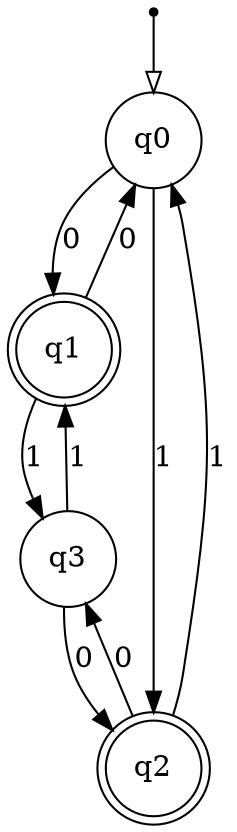 digraph {
  node [shape=point]; __start;
  node [shape = circle]; q0;
  node [shape = doublecircle]; q1;
  node [shape = doublecircle]; q2;
  node [shape = circle]; q3;

  __start -> q0 [arrowhead = empty];
  q0 -> q1 [label = "0"];
  q0 -> q2 [label = "1"];
  q1 -> q0 [label = "0"];
  q1 -> q3 [label = "1"];
  q2 -> q3 [label = "0"];
  q2 -> q0 [label = "1"];
  q3 -> q2 [label = "0"];
  q3 -> q1 [label = "1"];
}